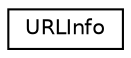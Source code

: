 digraph "类继承关系图"
{
 // INTERACTIVE_SVG=YES
 // LATEX_PDF_SIZE
  edge [fontname="Helvetica",fontsize="10",labelfontname="Helvetica",labelfontsize="10"];
  node [fontname="Helvetica",fontsize="10",shape=record];
  rankdir="LR";
  Node0 [label="URLInfo",height=0.2,width=0.4,color="black", fillcolor="white", style="filled",URL="$d6/d43/struct_u_r_l_info.html",tooltip=" "];
}
